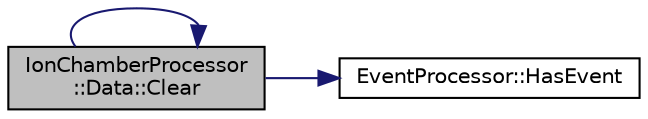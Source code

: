 digraph "IonChamberProcessor::Data::Clear"
{
  edge [fontname="Helvetica",fontsize="10",labelfontname="Helvetica",labelfontsize="10"];
  node [fontname="Helvetica",fontsize="10",shape=record];
  rankdir="LR";
  Node1 [label="IonChamberProcessor\l::Data::Clear",height=0.2,width=0.4,color="black", fillcolor="grey75", style="filled", fontcolor="black"];
  Node1 -> Node2 [color="midnightblue",fontsize="10",style="solid",fontname="Helvetica"];
  Node2 [label="EventProcessor::HasEvent",height=0.2,width=0.4,color="black", fillcolor="white", style="filled",URL="$d6/d65/class_event_processor.html#a88287e0bf837ad3a3475132dd868eb09"];
  Node1 -> Node1 [color="midnightblue",fontsize="10",style="solid",fontname="Helvetica"];
}
